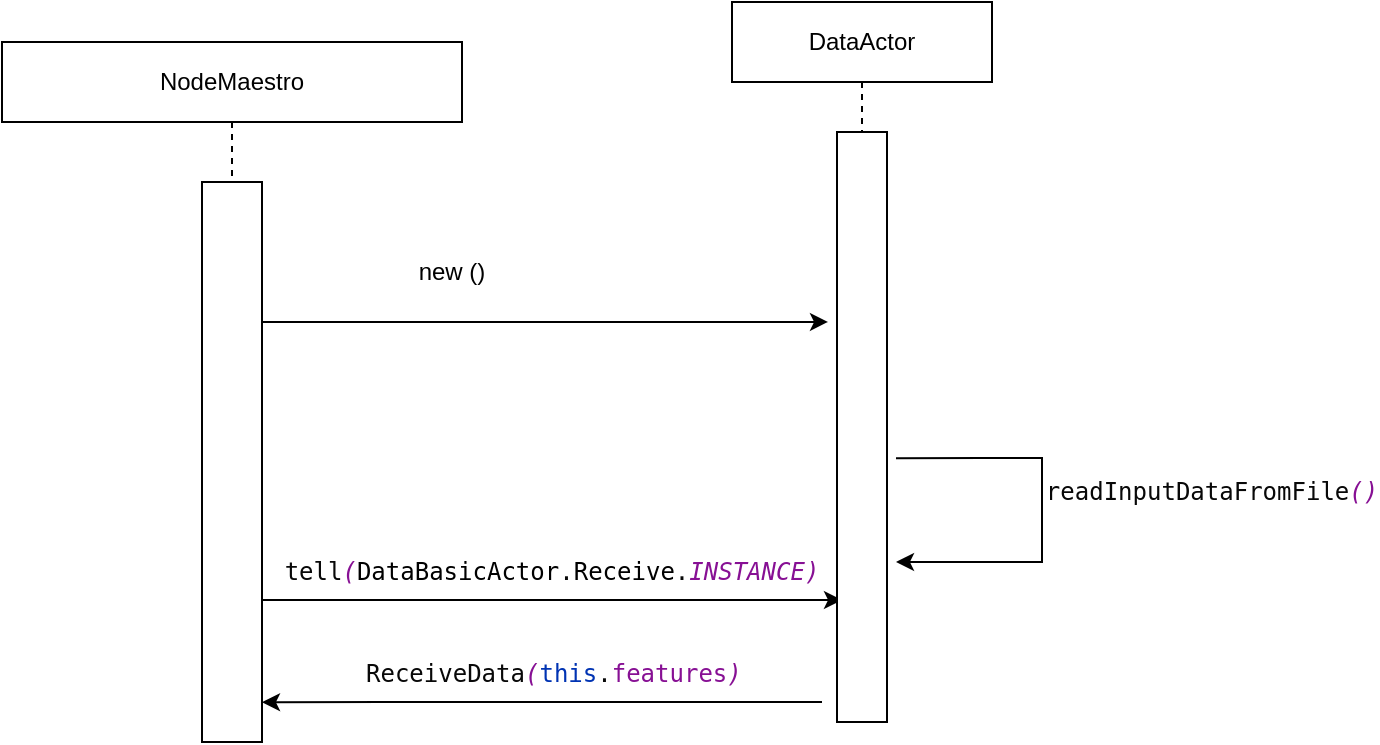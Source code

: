 <mxfile version="15.7.3" type="github">
  <diagram id="EorXiluEMZ3hzcTYk0SU" name="Page-1">
    <mxGraphModel dx="1038" dy="564" grid="1" gridSize="10" guides="1" tooltips="1" connect="1" arrows="1" fold="1" page="1" pageScale="1" pageWidth="850" pageHeight="1100" math="0" shadow="0">
      <root>
        <mxCell id="0" />
        <mxCell id="1" parent="0" />
        <mxCell id="1WqTf5ITQsHH9g8UzVGI-1" value="NodeMaestro" style="shape=umlLifeline;perimeter=lifelinePerimeter;whiteSpace=wrap;html=1;container=1;collapsible=0;recursiveResize=0;outlineConnect=0;" vertex="1" parent="1">
          <mxGeometry x="60" y="100" width="230" height="350" as="geometry" />
        </mxCell>
        <mxCell id="1WqTf5ITQsHH9g8UzVGI-3" value="" style="rounded=0;whiteSpace=wrap;html=1;" vertex="1" parent="1WqTf5ITQsHH9g8UzVGI-1">
          <mxGeometry x="100" y="70" width="30" height="280" as="geometry" />
        </mxCell>
        <mxCell id="1WqTf5ITQsHH9g8UzVGI-7" value="" style="endArrow=classic;html=1;rounded=0;" edge="1" parent="1WqTf5ITQsHH9g8UzVGI-1">
          <mxGeometry relative="1" as="geometry">
            <mxPoint x="130" y="279" as="sourcePoint" />
            <mxPoint x="420" y="279" as="targetPoint" />
            <Array as="points">
              <mxPoint x="230" y="279" />
              <mxPoint x="320" y="279" />
            </Array>
          </mxGeometry>
        </mxCell>
        <mxCell id="1WqTf5ITQsHH9g8UzVGI-5" value="new ()" style="text;html=1;strokeColor=none;fillColor=none;align=center;verticalAlign=middle;whiteSpace=wrap;rounded=0;" vertex="1" parent="1">
          <mxGeometry x="220" y="200" width="130" height="30" as="geometry" />
        </mxCell>
        <mxCell id="1WqTf5ITQsHH9g8UzVGI-10" value="" style="endArrow=classic;html=1;rounded=0;exitX=1;exitY=0.25;exitDx=0;exitDy=0;entryX=-0.18;entryY=0.322;entryDx=0;entryDy=0;entryPerimeter=0;" edge="1" parent="1" source="1WqTf5ITQsHH9g8UzVGI-3" target="1WqTf5ITQsHH9g8UzVGI-6">
          <mxGeometry relative="1" as="geometry">
            <mxPoint x="200" y="229" as="sourcePoint" />
            <mxPoint x="470" y="230" as="targetPoint" />
          </mxGeometry>
        </mxCell>
        <mxCell id="1WqTf5ITQsHH9g8UzVGI-12" value="&lt;pre style=&quot;background-color: #ffffff ; color: #080808 ; font-family: &amp;#34;jetbrains mono&amp;#34; , monospace ; font-size: 9 8pt&quot;&gt;readInputDataFromFile&lt;span style=&quot;color: #871094 ; font-style: italic&quot;&gt;()&lt;/span&gt;&lt;/pre&gt;" style="text;html=1;strokeColor=none;fillColor=none;align=center;verticalAlign=middle;whiteSpace=wrap;rounded=0;" vertex="1" parent="1">
          <mxGeometry x="620" y="310" width="90" height="30" as="geometry" />
        </mxCell>
        <mxCell id="1WqTf5ITQsHH9g8UzVGI-13" value="" style="endArrow=classic;html=1;rounded=0;entryX=1;entryY=0.929;entryDx=0;entryDy=0;entryPerimeter=0;" edge="1" parent="1" target="1WqTf5ITQsHH9g8UzVGI-3">
          <mxGeometry relative="1" as="geometry">
            <mxPoint x="470" y="430" as="sourcePoint" />
            <mxPoint x="190" y="430" as="targetPoint" />
            <Array as="points">
              <mxPoint x="350" y="430" />
              <mxPoint x="310" y="430" />
              <mxPoint x="250" y="430" />
            </Array>
          </mxGeometry>
        </mxCell>
        <mxCell id="1WqTf5ITQsHH9g8UzVGI-2" value="DataActor" style="shape=umlLifeline;perimeter=lifelinePerimeter;whiteSpace=wrap;html=1;container=1;collapsible=0;recursiveResize=0;outlineConnect=0;" vertex="1" parent="1">
          <mxGeometry x="425" y="80" width="130" height="360" as="geometry" />
        </mxCell>
        <mxCell id="1WqTf5ITQsHH9g8UzVGI-6" value="" style="rounded=0;whiteSpace=wrap;html=1;" vertex="1" parent="1WqTf5ITQsHH9g8UzVGI-2">
          <mxGeometry x="52.5" y="65" width="25" height="295" as="geometry" />
        </mxCell>
        <mxCell id="1WqTf5ITQsHH9g8UzVGI-17" value="" style="endArrow=classic;html=1;rounded=0;exitX=1.18;exitY=0.553;exitDx=0;exitDy=0;exitPerimeter=0;" edge="1" parent="1WqTf5ITQsHH9g8UzVGI-2" source="1WqTf5ITQsHH9g8UzVGI-6">
          <mxGeometry width="50" height="50" relative="1" as="geometry">
            <mxPoint x="75" y="280" as="sourcePoint" />
            <mxPoint x="82" y="280" as="targetPoint" />
            <Array as="points">
              <mxPoint x="125" y="228" />
              <mxPoint x="145" y="228" />
              <mxPoint x="155" y="228" />
              <mxPoint x="155" y="280" />
              <mxPoint x="125" y="280" />
            </Array>
          </mxGeometry>
        </mxCell>
        <mxCell id="1WqTf5ITQsHH9g8UzVGI-8" value="&lt;pre style=&quot;background-color: #ffffff ; color: #080808 ; font-family: &amp;#34;jetbrains mono&amp;#34; , monospace ; font-size: 9 8pt&quot;&gt;tell&lt;span style=&quot;color: #871094 ; font-style: italic&quot;&gt;(&lt;/span&gt;&lt;span style=&quot;color: #000000&quot;&gt;DataBasicActor&lt;/span&gt;.&lt;span style=&quot;color: #000000&quot;&gt;Receive&lt;/span&gt;.&lt;span style=&quot;color: #871094 ; font-style: italic&quot;&gt;INSTANCE)&lt;/span&gt;&lt;/pre&gt;" style="text;html=1;strokeColor=none;fillColor=none;align=center;verticalAlign=middle;whiteSpace=wrap;rounded=0;" vertex="1" parent="1">
          <mxGeometry x="260" y="350" width="150" height="30" as="geometry" />
        </mxCell>
        <mxCell id="1WqTf5ITQsHH9g8UzVGI-19" value="&lt;pre style=&quot;background-color: #ffffff ; color: #080808 ; font-family: &amp;quot;jetbrains mono&amp;quot; , monospace ; font-size: 9 8pt&quot;&gt;ReceiveData&lt;span style=&quot;color: #871094 ; font-style: italic&quot;&gt;(&lt;/span&gt;&lt;span style=&quot;color: #0033b3&quot;&gt;this&lt;/span&gt;.&lt;span style=&quot;color: #871094&quot;&gt;features&lt;/span&gt;&lt;span style=&quot;color: #871094 ; font-style: italic&quot;&gt;)&lt;/span&gt;&lt;/pre&gt;" style="text;whiteSpace=wrap;html=1;" vertex="1" parent="1">
          <mxGeometry x="240" y="390" width="210" height="50" as="geometry" />
        </mxCell>
      </root>
    </mxGraphModel>
  </diagram>
</mxfile>
